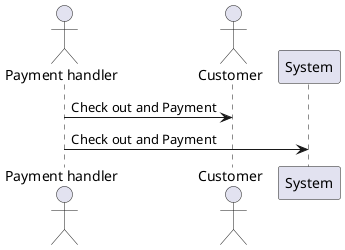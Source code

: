 @startuml payment_handler

!define Actor payment_handler

actor "Payment handler" as PaymentHandler
actor Customer as Customer
participant System as System

PaymentHandler -> Customer: Check out and Payment
PaymentHandler -> System: Check out and Payment

@enduml
